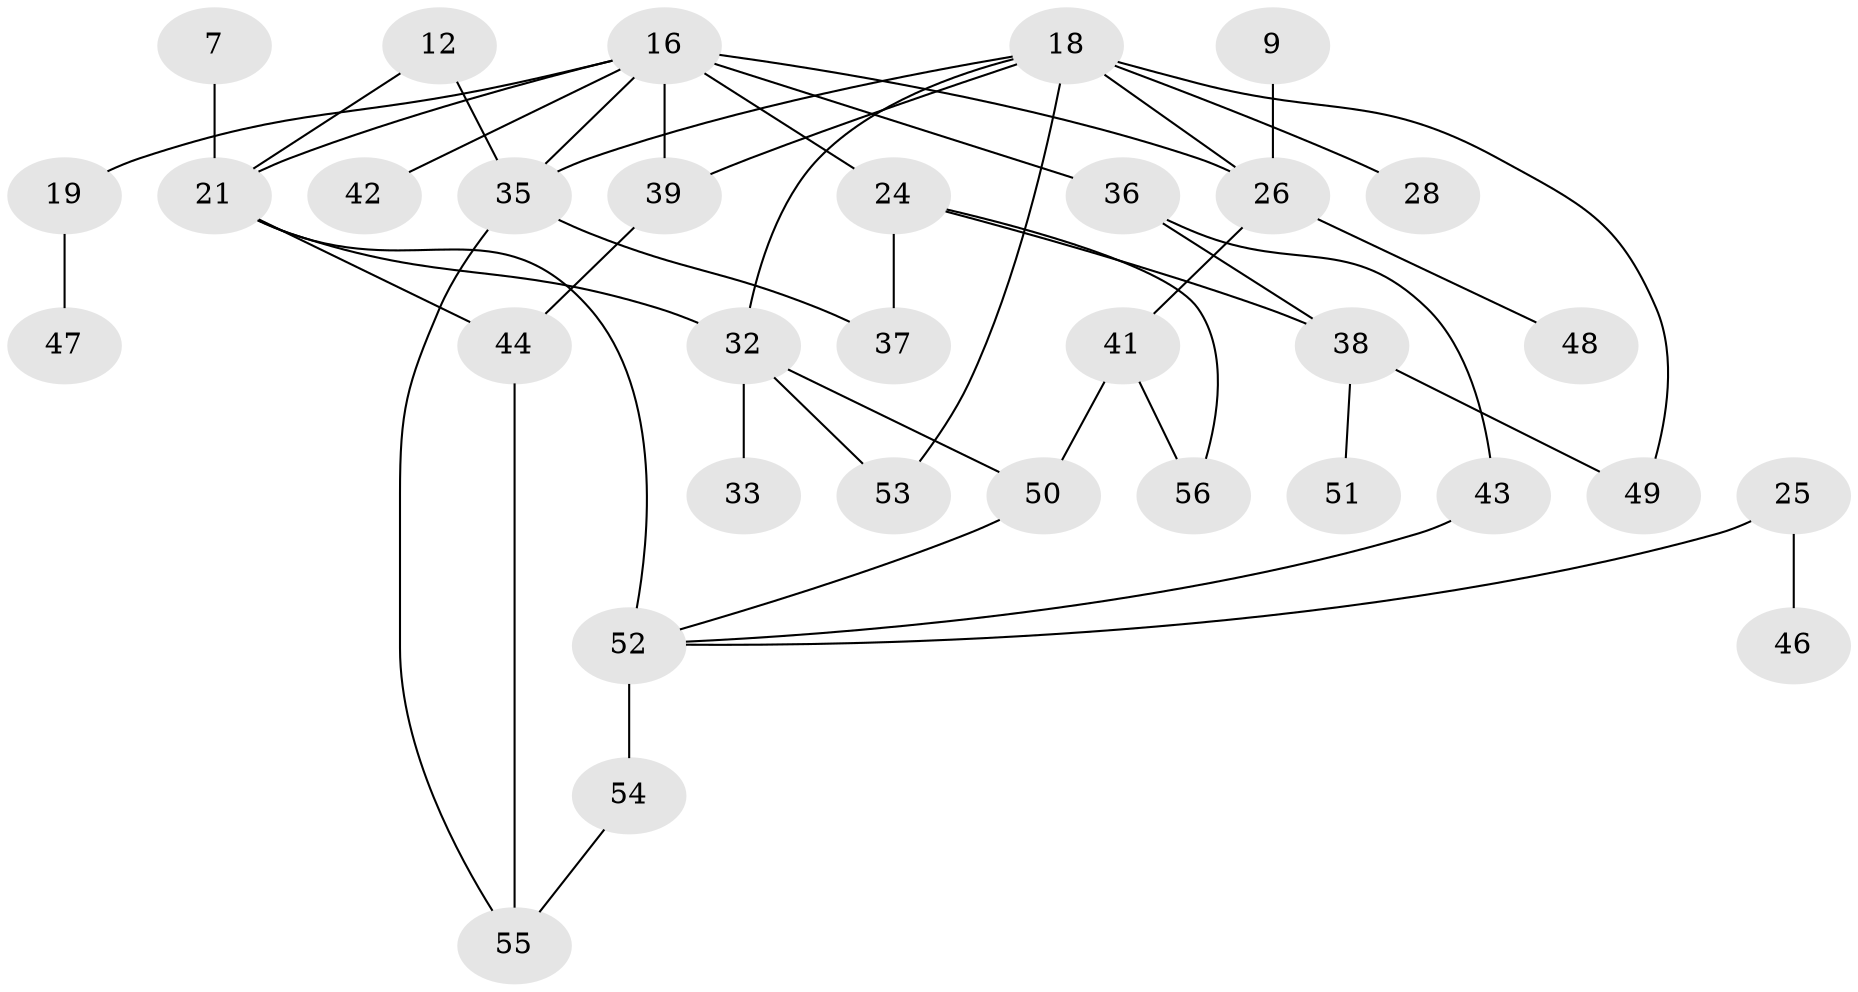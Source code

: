 // original degree distribution, {7: 0.017857142857142856, 4: 0.16071428571428573, 6: 0.03571428571428571, 3: 0.25, 2: 0.32142857142857145, 1: 0.16071428571428573, 5: 0.03571428571428571, 8: 0.017857142857142856}
// Generated by graph-tools (version 1.1) at 2025/45/03/04/25 21:45:39]
// undirected, 33 vertices, 47 edges
graph export_dot {
graph [start="1"]
  node [color=gray90,style=filled];
  7;
  9;
  12;
  16 [super="+11+1"];
  18 [super="+14"];
  19;
  21 [super="+5"];
  24;
  25;
  26 [super="+2"];
  28 [super="+27"];
  32 [super="+10"];
  33;
  35 [super="+20+34"];
  36 [super="+22+13"];
  37;
  38;
  39;
  41;
  42;
  43;
  44;
  46;
  47;
  48;
  49 [super="+31"];
  50 [super="+45"];
  51;
  52 [super="+29+30+23"];
  53 [super="+15"];
  54 [super="+40"];
  55;
  56;
  7 -- 21;
  9 -- 26;
  12 -- 21;
  12 -- 35;
  16 -- 26 [weight=3];
  16 -- 19;
  16 -- 21 [weight=2];
  16 -- 42;
  16 -- 35;
  16 -- 39;
  16 -- 24;
  16 -- 36;
  18 -- 28 [weight=3];
  18 -- 39;
  18 -- 53 [weight=2];
  18 -- 26;
  18 -- 35;
  18 -- 32;
  18 -- 49;
  19 -- 47;
  21 -- 44;
  21 -- 52 [weight=3];
  21 -- 32;
  24 -- 38;
  24 -- 37;
  24 -- 56;
  25 -- 46;
  25 -- 52;
  26 -- 48;
  26 -- 41;
  32 -- 53;
  32 -- 33;
  32 -- 50;
  35 -- 37;
  35 -- 55;
  36 -- 43;
  36 -- 38;
  38 -- 51;
  38 -- 49;
  39 -- 44;
  41 -- 56;
  41 -- 50 [weight=2];
  43 -- 52;
  44 -- 55;
  50 -- 52;
  52 -- 54 [weight=2];
  54 -- 55;
}
